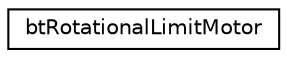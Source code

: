 digraph "Graphical Class Hierarchy"
{
  edge [fontname="Helvetica",fontsize="10",labelfontname="Helvetica",labelfontsize="10"];
  node [fontname="Helvetica",fontsize="10",shape=record];
  rankdir="LR";
  Node1 [label="btRotationalLimitMotor",height=0.2,width=0.4,color="black", fillcolor="white", style="filled",URL="$classbt_rotational_limit_motor.html",tooltip="Rotation Limit structure for generic joints. "];
}
